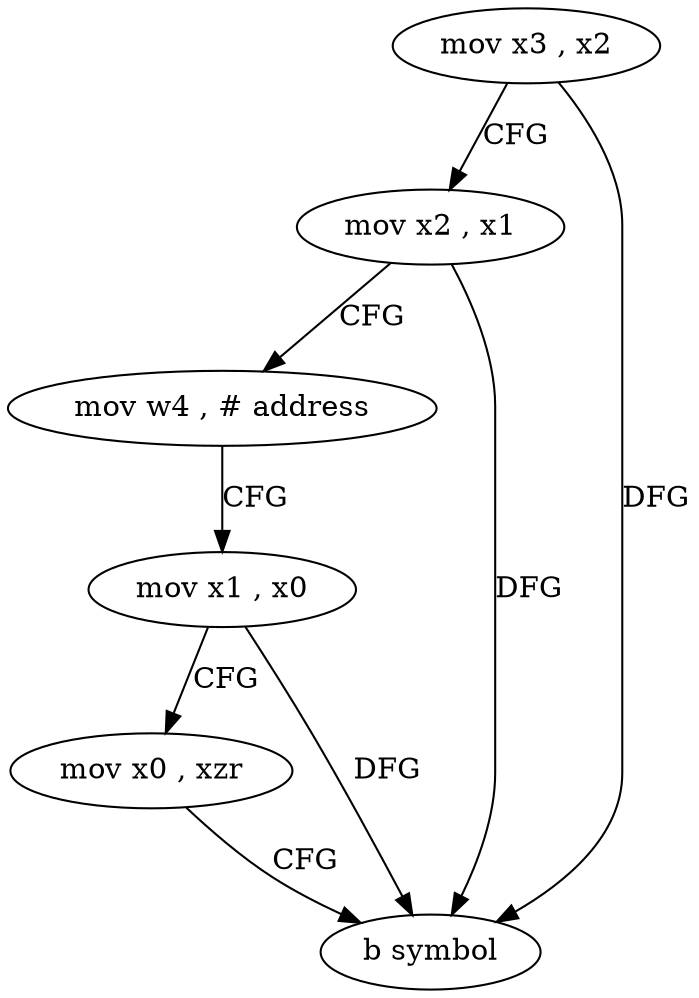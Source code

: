 digraph "func" {
"4226816" [label = "mov x3 , x2" ]
"4226820" [label = "mov x2 , x1" ]
"4226824" [label = "mov w4 , # address" ]
"4226828" [label = "mov x1 , x0" ]
"4226832" [label = "mov x0 , xzr" ]
"4226836" [label = "b symbol" ]
"4226816" -> "4226820" [ label = "CFG" ]
"4226816" -> "4226836" [ label = "DFG" ]
"4226820" -> "4226824" [ label = "CFG" ]
"4226820" -> "4226836" [ label = "DFG" ]
"4226824" -> "4226828" [ label = "CFG" ]
"4226828" -> "4226832" [ label = "CFG" ]
"4226828" -> "4226836" [ label = "DFG" ]
"4226832" -> "4226836" [ label = "CFG" ]
}
